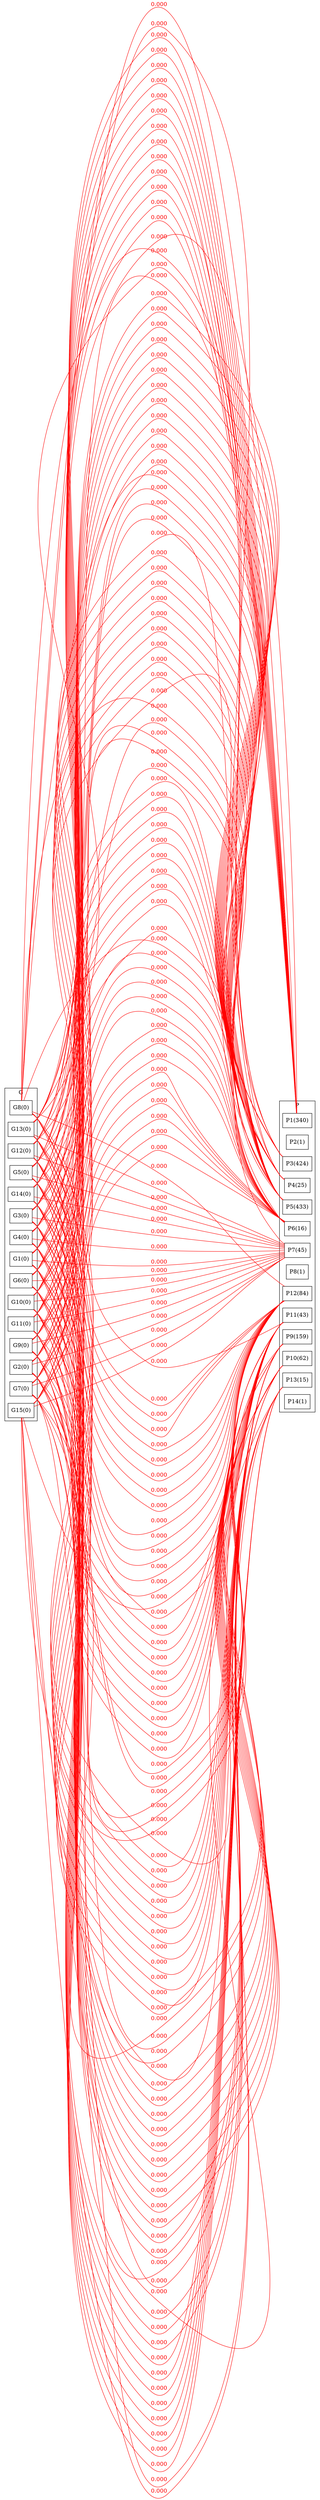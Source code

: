 strict graph BCG {
rankdir=LR;
splines=true;
ranksep="8 equally";
concentrate = true;
node [shape=rectangle];
subgraph cluster_G {
label = "G";
color=black;
rank="same"
G1 [label="G1(0)"];
G2 [label="G2(0)"];
G3 [label="G3(0)"];
G4 [label="G4(0)"];
G5 [label="G5(0)"];
G6 [label="G6(0)"];
G7 [label="G7(0)"];
G8 [label="G8(0)"];
G9 [label="G9(0)"];
G10 [label="G10(0)"];
G11 [label="G11(0)"];
G12 [label="G12(0)"];
G13 [label="G13(0)"];
G14 [label="G14(0)"];
G15 [label="G15(0)"];
}
subgraph cluster_P {
label = "P";
color="black";
rank="same"
P1 [label="P1(340)"];
P2 [label="P2(1)"];
P3 [label="P3(424)"];
P4 [label="P4(25)"];
P5 [label="P5(433)"];
P6 [label="P6(16)"];
P7 [label="P7(45)"];
P8 [label="P8(1)"];
P9 [label="P9(159)"];
P10 [label="P10(62)"];
P11 [label="P11(43)"];
P12 [label="P12(84)"];
P13 [label="P13(15)"];
P14 [label="P14(1)"];
}
G1 -- P1[label="0.000",color="red",fontcolor="red"];
G1 -- P3[label="0.000",color="red",fontcolor="red"];
G1 -- P4[label="0.000",color="red",fontcolor="red"];
G1 -- P5[label="0.000",color="red",fontcolor="red"];
G1 -- P6[label="0.000",color="red",fontcolor="red"];
G1 -- P7[label="0.000",color="red",fontcolor="red"];
G1 -- P9[label="0.000",color="red",fontcolor="red"];
G1 -- P10[label="0.000",color="red",fontcolor="red"];
G1 -- P11[label="0.000",color="red",fontcolor="red"];
G1 -- P12[label="0.000",color="red",fontcolor="red"];
G1 -- P13[label="0.000",color="red",fontcolor="red"];
G2 -- P1[label="0.000",color="red",fontcolor="red"];
G2 -- P3[label="0.000",color="red",fontcolor="red"];
G2 -- P4[label="0.000",color="red",fontcolor="red"];
G2 -- P5[label="0.000",color="red",fontcolor="red"];
G2 -- P6[label="0.000",color="red",fontcolor="red"];
G2 -- P7[label="0.000",color="red",fontcolor="red"];
G2 -- P9[label="0.000",color="red",fontcolor="red"];
G2 -- P10[label="0.000",color="red",fontcolor="red"];
G2 -- P11[label="0.000",color="red",fontcolor="red"];
G2 -- P12[label="0.000",color="red",fontcolor="red"];
G2 -- P13[label="0.000",color="red",fontcolor="red"];
G3 -- P1[label="0.000",color="red",fontcolor="red"];
G3 -- P3[label="0.000",color="red",fontcolor="red"];
G3 -- P4[label="0.000",color="red",fontcolor="red"];
G3 -- P5[label="0.000",color="red",fontcolor="red"];
G3 -- P6[label="0.000",color="red",fontcolor="red"];
G3 -- P7[label="0.000",color="red",fontcolor="red"];
G3 -- P9[label="0.000",color="red",fontcolor="red"];
G3 -- P10[label="0.000",color="red",fontcolor="red"];
G3 -- P11[label="0.000",color="red",fontcolor="red"];
G3 -- P12[label="0.000",color="red",fontcolor="red"];
G3 -- P13[label="0.000",color="red",fontcolor="red"];
G4 -- P1[label="0.000",color="red",fontcolor="red"];
G4 -- P3[label="0.000",color="red",fontcolor="red"];
G4 -- P4[label="0.000",color="red",fontcolor="red"];
G4 -- P5[label="0.000",color="red",fontcolor="red"];
G4 -- P6[label="0.000",color="red",fontcolor="red"];
G4 -- P7[label="0.000",color="red",fontcolor="red"];
G4 -- P9[label="0.000",color="red",fontcolor="red"];
G4 -- P10[label="0.000",color="red",fontcolor="red"];
G4 -- P11[label="0.000",color="red",fontcolor="red"];
G4 -- P12[label="0.000",color="red",fontcolor="red"];
G4 -- P13[label="0.000",color="red",fontcolor="red"];
G5 -- P1[label="0.000",color="red",fontcolor="red"];
G5 -- P3[label="0.000",color="red",fontcolor="red"];
G5 -- P4[label="0.000",color="red",fontcolor="red"];
G5 -- P5[label="0.000",color="red",fontcolor="red"];
G5 -- P6[label="0.000",color="red",fontcolor="red"];
G5 -- P7[label="0.000",color="red",fontcolor="red"];
G5 -- P9[label="0.000",color="red",fontcolor="red"];
G5 -- P10[label="0.000",color="red",fontcolor="red"];
G5 -- P11[label="0.000",color="red",fontcolor="red"];
G5 -- P12[label="0.000",color="red",fontcolor="red"];
G5 -- P13[label="0.000",color="red",fontcolor="red"];
G6 -- P1[label="0.000",color="red",fontcolor="red"];
G6 -- P3[label="0.000",color="red",fontcolor="red"];
G6 -- P4[label="0.000",color="red",fontcolor="red"];
G6 -- P5[label="0.000",color="red",fontcolor="red"];
G6 -- P6[label="0.000",color="red",fontcolor="red"];
G6 -- P7[label="0.000",color="red",fontcolor="red"];
G6 -- P9[label="0.000",color="red",fontcolor="red"];
G6 -- P10[label="0.000",color="red",fontcolor="red"];
G6 -- P11[label="0.000",color="red",fontcolor="red"];
G6 -- P12[label="0.000",color="red",fontcolor="red"];
G6 -- P13[label="0.000",color="red",fontcolor="red"];
G7 -- P1[label="0.000",color="red",fontcolor="red"];
G7 -- P3[label="0.000",color="red",fontcolor="red"];
G7 -- P4[label="0.000",color="red",fontcolor="red"];
G7 -- P5[label="0.000",color="red",fontcolor="red"];
G7 -- P6[label="0.000",color="red",fontcolor="red"];
G7 -- P7[label="0.000",color="red",fontcolor="red"];
G7 -- P9[label="0.000",color="red",fontcolor="red"];
G7 -- P10[label="0.000",color="red",fontcolor="red"];
G7 -- P11[label="0.000",color="red",fontcolor="red"];
G7 -- P12[label="0.000",color="red",fontcolor="red"];
G7 -- P13[label="0.000",color="red",fontcolor="red"];
G8 -- P1[label="0.000",color="red",fontcolor="red"];
G8 -- P3[label="0.000",color="red",fontcolor="red"];
G8 -- P4[label="0.000",color="red",fontcolor="red"];
G8 -- P5[label="0.000",color="red",fontcolor="red"];
G8 -- P6[label="0.000",color="red",fontcolor="red"];
G8 -- P7[label="0.000",color="red",fontcolor="red"];
G8 -- P9[label="0.000",color="red",fontcolor="red"];
G8 -- P10[label="0.000",color="red",fontcolor="red"];
G8 -- P11[label="0.000",color="red",fontcolor="red"];
G8 -- P12[label="0.000",color="red",fontcolor="red"];
G8 -- P13[label="0.000",color="red",fontcolor="red"];
G9 -- P1[label="0.000",color="red",fontcolor="red"];
G9 -- P3[label="0.000",color="red",fontcolor="red"];
G9 -- P4[label="0.000",color="red",fontcolor="red"];
G9 -- P5[label="0.000",color="red",fontcolor="red"];
G9 -- P6[label="0.000",color="red",fontcolor="red"];
G9 -- P7[label="0.000",color="red",fontcolor="red"];
G9 -- P9[label="0.000",color="red",fontcolor="red"];
G9 -- P10[label="0.000",color="red",fontcolor="red"];
G9 -- P11[label="0.000",color="red",fontcolor="red"];
G9 -- P12[label="0.000",color="red",fontcolor="red"];
G9 -- P13[label="0.000",color="red",fontcolor="red"];
G10 -- P1[label="0.000",color="red",fontcolor="red"];
G10 -- P3[label="0.000",color="red",fontcolor="red"];
G10 -- P4[label="0.000",color="red",fontcolor="red"];
G10 -- P5[label="0.000",color="red",fontcolor="red"];
G10 -- P6[label="0.000",color="red",fontcolor="red"];
G10 -- P7[label="0.000",color="red",fontcolor="red"];
G10 -- P9[label="0.000",color="red",fontcolor="red"];
G10 -- P10[label="0.000",color="red",fontcolor="red"];
G10 -- P11[label="0.000",color="red",fontcolor="red"];
G10 -- P12[label="0.000",color="red",fontcolor="red"];
G10 -- P13[label="0.000",color="red",fontcolor="red"];
G11 -- P1[label="0.000",color="red",fontcolor="red"];
G11 -- P3[label="0.000",color="red",fontcolor="red"];
G11 -- P4[label="0.000",color="red",fontcolor="red"];
G11 -- P5[label="0.000",color="red",fontcolor="red"];
G11 -- P6[label="0.000",color="red",fontcolor="red"];
G11 -- P7[label="0.000",color="red",fontcolor="red"];
G11 -- P9[label="0.000",color="red",fontcolor="red"];
G11 -- P10[label="0.000",color="red",fontcolor="red"];
G11 -- P11[label="0.000",color="red",fontcolor="red"];
G11 -- P12[label="0.000",color="red",fontcolor="red"];
G11 -- P13[label="0.000",color="red",fontcolor="red"];
G12 -- P1[label="0.000",color="red",fontcolor="red"];
G12 -- P3[label="0.000",color="red",fontcolor="red"];
G12 -- P4[label="0.000",color="red",fontcolor="red"];
G12 -- P5[label="0.000",color="red",fontcolor="red"];
G12 -- P6[label="0.000",color="red",fontcolor="red"];
G12 -- P7[label="0.000",color="red",fontcolor="red"];
G12 -- P9[label="0.000",color="red",fontcolor="red"];
G12 -- P10[label="0.000",color="red",fontcolor="red"];
G12 -- P11[label="0.000",color="red",fontcolor="red"];
G12 -- P12[label="0.000",color="red",fontcolor="red"];
G12 -- P13[label="0.000",color="red",fontcolor="red"];
G13 -- P1[label="0.000",color="red",fontcolor="red"];
G13 -- P3[label="0.000",color="red",fontcolor="red"];
G13 -- P4[label="0.000",color="red",fontcolor="red"];
G13 -- P5[label="0.000",color="red",fontcolor="red"];
G13 -- P6[label="0.000",color="red",fontcolor="red"];
G13 -- P7[label="0.000",color="red",fontcolor="red"];
G13 -- P9[label="0.000",color="red",fontcolor="red"];
G13 -- P10[label="0.000",color="red",fontcolor="red"];
G13 -- P11[label="0.000",color="red",fontcolor="red"];
G13 -- P12[label="0.000",color="red",fontcolor="red"];
G13 -- P13[label="0.000",color="red",fontcolor="red"];
G14 -- P1[label="0.000",color="red",fontcolor="red"];
G14 -- P3[label="0.000",color="red",fontcolor="red"];
G14 -- P4[label="0.000",color="red",fontcolor="red"];
G14 -- P5[label="0.000",color="red",fontcolor="red"];
G14 -- P6[label="0.000",color="red",fontcolor="red"];
G14 -- P7[label="0.000",color="red",fontcolor="red"];
G14 -- P9[label="0.000",color="red",fontcolor="red"];
G14 -- P10[label="0.000",color="red",fontcolor="red"];
G14 -- P11[label="0.000",color="red",fontcolor="red"];
G14 -- P12[label="0.000",color="red",fontcolor="red"];
G14 -- P13[label="0.000",color="red",fontcolor="red"];
G15 -- P1[label="0.000",color="red",fontcolor="red"];
G15 -- P3[label="0.000",color="red",fontcolor="red"];
G15 -- P4[label="0.000",color="red",fontcolor="red"];
G15 -- P5[label="0.000",color="red",fontcolor="red"];
G15 -- P6[label="0.000",color="red",fontcolor="red"];
G15 -- P7[label="0.000",color="red",fontcolor="red"];
G15 -- P9[label="0.000",color="red",fontcolor="red"];
G15 -- P10[label="0.000",color="red",fontcolor="red"];
G15 -- P11[label="0.000",color="red",fontcolor="red"];
G15 -- P12[label="0.000",color="red",fontcolor="red"];
G15 -- P13[label="0.000",color="red",fontcolor="red"];
}
